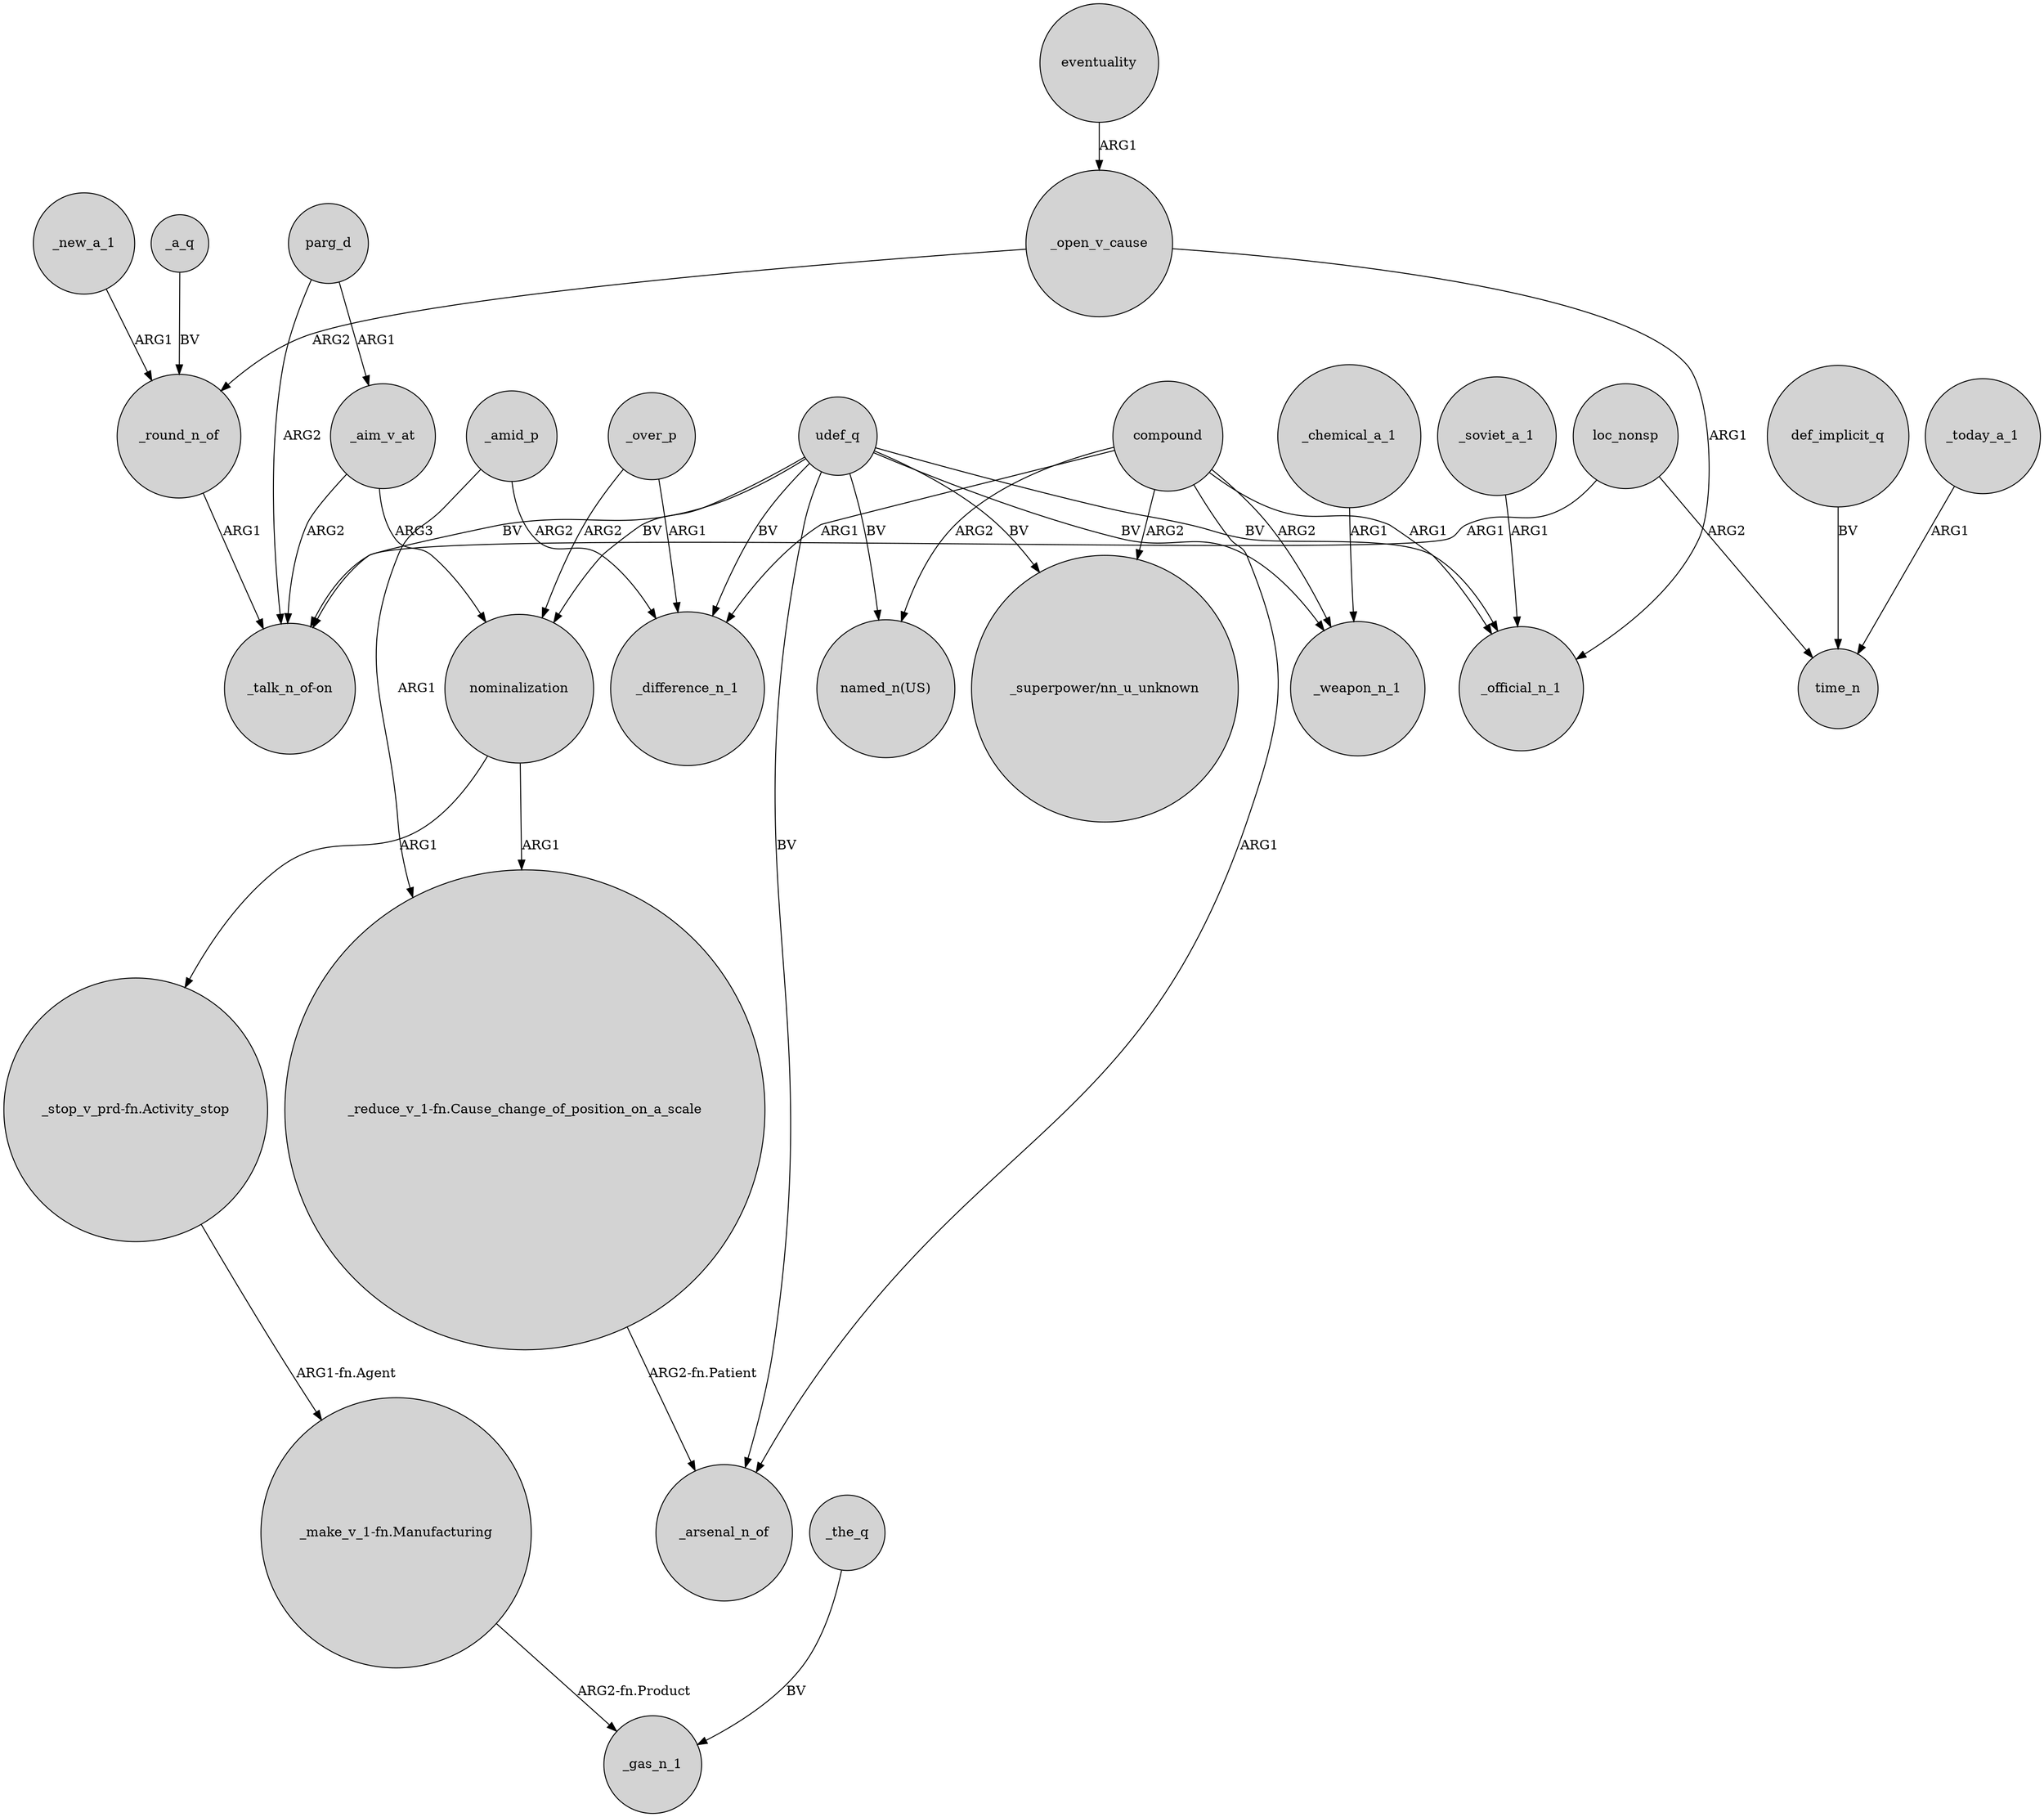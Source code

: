 digraph {
	node [shape=circle style=filled]
	parg_d -> "_talk_n_of-on" [label=ARG2]
	_round_n_of -> "_talk_n_of-on" [label=ARG1]
	udef_q -> "named_n(US)" [label=BV]
	_today_a_1 -> time_n [label=ARG1]
	parg_d -> _aim_v_at [label=ARG1]
	_the_q -> _gas_n_1 [label=BV]
	_aim_v_at -> nominalization [label=ARG3]
	_soviet_a_1 -> _official_n_1 [label=ARG1]
	udef_q -> _weapon_n_1 [label=BV]
	"_make_v_1-fn.Manufacturing" -> _gas_n_1 [label="ARG2-fn.Product"]
	_amid_p -> _difference_n_1 [label=ARG2]
	nominalization -> "_reduce_v_1-fn.Cause_change_of_position_on_a_scale" [label=ARG1]
	compound -> "named_n(US)" [label=ARG2]
	compound -> "_superpower/nn_u_unknown" [label=ARG2]
	_over_p -> _difference_n_1 [label=ARG1]
	loc_nonsp -> time_n [label=ARG2]
	loc_nonsp -> "_talk_n_of-on" [label=ARG1]
	_open_v_cause -> _round_n_of [label=ARG2]
	_aim_v_at -> "_talk_n_of-on" [label=ARG2]
	udef_q -> "_talk_n_of-on" [label=BV]
	udef_q -> "_superpower/nn_u_unknown" [label=BV]
	udef_q -> _official_n_1 [label=BV]
	_a_q -> _round_n_of [label=BV]
	eventuality -> _open_v_cause [label=ARG1]
	"_reduce_v_1-fn.Cause_change_of_position_on_a_scale" -> _arsenal_n_of [label="ARG2-fn.Patient"]
	_over_p -> nominalization [label=ARG2]
	compound -> _difference_n_1 [label=ARG1]
	udef_q -> nominalization [label=BV]
	"_stop_v_prd-fn.Activity_stop" -> "_make_v_1-fn.Manufacturing" [label="ARG1-fn.Agent"]
	compound -> _arsenal_n_of [label=ARG1]
	compound -> _official_n_1 [label=ARG1]
	_open_v_cause -> _official_n_1 [label=ARG1]
	compound -> _weapon_n_1 [label=ARG2]
	udef_q -> _difference_n_1 [label=BV]
	udef_q -> _arsenal_n_of [label=BV]
	nominalization -> "_stop_v_prd-fn.Activity_stop" [label=ARG1]
	_chemical_a_1 -> _weapon_n_1 [label=ARG1]
	_amid_p -> "_reduce_v_1-fn.Cause_change_of_position_on_a_scale" [label=ARG1]
	def_implicit_q -> time_n [label=BV]
	_new_a_1 -> _round_n_of [label=ARG1]
}
